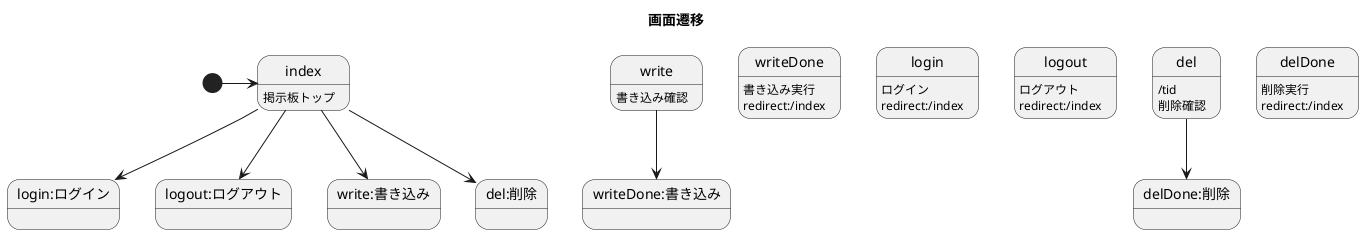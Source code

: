 @startuml
title 画面遷移
index:掲示板トップ
write:書き込み確認
writeDone:書き込み実行\nredirect:/index
login:ログイン\nredirect:/index
logout:ログアウト\nredirect:/index
del : /tid\n削除確認
delDone:削除実行\nredirect:/index

[*]->index
index-->login:ログイン
index-->logout:ログアウト
index-->write:書き込み
write-->writeDone:書き込み
index--> del:削除
del --> delDone:削除
@enduml

